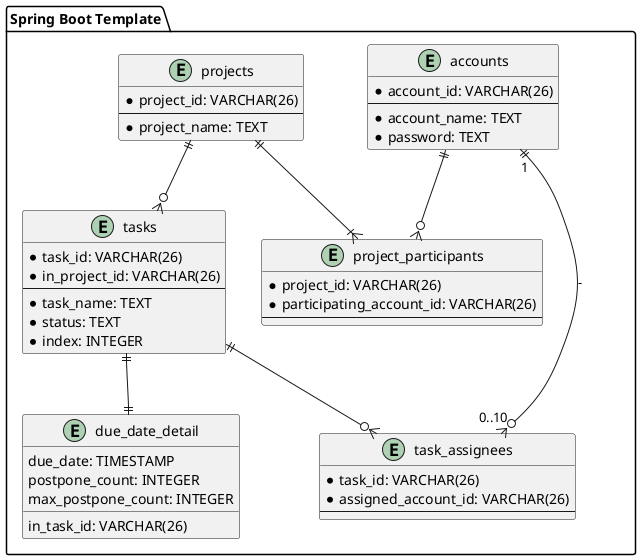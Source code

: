 @startuml
package "Spring Boot Template" {
  entity accounts {
    * account_id: VARCHAR(26)
    --
    * account_name: TEXT
    * password: TEXT
  }

  entity projects {
    * project_id: VARCHAR(26)
    --
    * project_name: TEXT
  }

  entity project_participants {
    * project_id: VARCHAR(26)
    * participating_account_id: VARCHAR(26)
    --
  }

  accounts ||--o{ project_participants
  projects ||--|{ project_participants

  entity tasks {
    * task_id: VARCHAR(26)
    * in_project_id: VARCHAR(26)
    --
    * task_name: TEXT
    * status: TEXT
    * index: INTEGER
  }

  projects ||--o{ tasks

  entity task_assignees {
    * task_id: VARCHAR(26)
    * assigned_account_id: VARCHAR(26)
    --
  }

  accounts ||--o{ task_assignees: "1" - "0..10"
  tasks ||--o{ task_assignees

  entity due_date_detail {
    in_task_id: VARCHAR(26)
    due_date: TIMESTAMP
    postpone_count: INTEGER
    max_postpone_count: INTEGER
  }

  tasks ||--|| due_date_detail
}
@enduml
